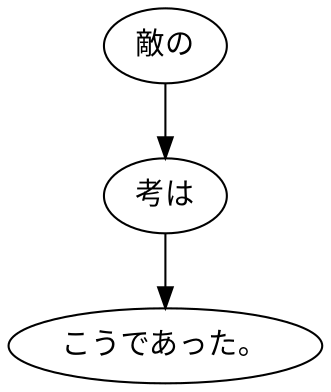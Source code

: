 digraph graph5113 {
	node0 [label="敵の"];
	node1 [label="考は"];
	node2 [label="こうであった。"];
	node0 -> node1;
	node1 -> node2;
}
